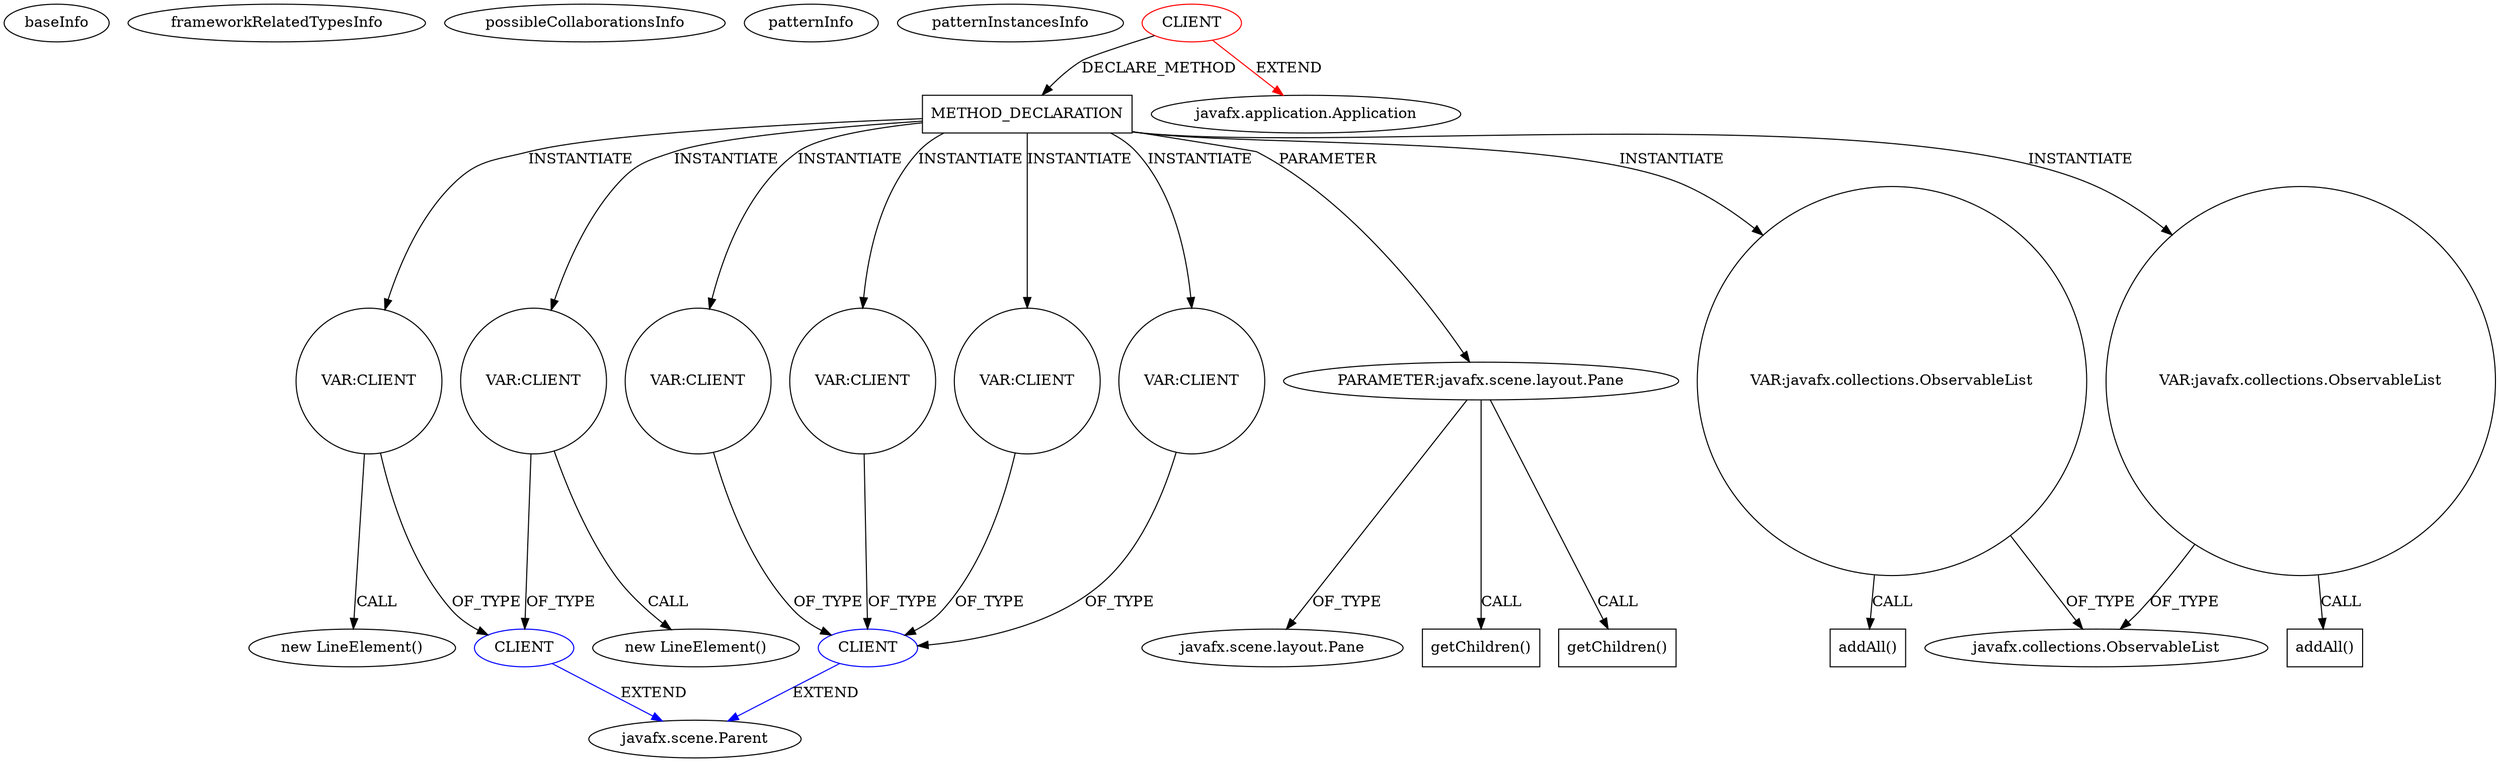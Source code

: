 digraph {
baseInfo[graphId=2928,category="pattern",isAnonymous=false,possibleRelation=true]
frameworkRelatedTypesInfo[0="javafx.application.Application"]
possibleCollaborationsInfo[0="2928~INSTANTIATION-CLIENT_METHOD_DECLARATION-INSTANTIATION-CLIENT_METHOD_DECLARATION-~javafx.application.Application ~javafx.scene.Parent ~false~false",1="2928~INSTANTIATION-CLIENT_METHOD_DECLARATION-INSTANTIATION-CLIENT_METHOD_DECLARATION-INSTANTIATION-CLIENT_METHOD_DECLARATION-INSTANTIATION-CLIENT_METHOD_DECLARATION-~javafx.application.Application ~javafx.scene.Parent ~false~false"]
patternInfo[frequency=2.0,patternRootClient=0]
patternInstancesInfo[0="Maxxa-MT-common~/Maxxa-MT-common/MT-common-master/src/cz/commons/example/graphics/node/DefaultNodeExample.java~DefaultNodeExample~922",1="Maxxa-MT-common~/Maxxa-MT-common/MT-common-master/src/cz/commons/example/graphics/branchNode/BranchElementExample.java~BranchElementExample~916"]
21[label="new LineElement()",vertexType="CONSTRUCTOR_CALL",isFrameworkType=false]
22[label="VAR:CLIENT",vertexType="VARIABLE_EXPRESION",isFrameworkType=false,shape=circle]
4[label="METHOD_DECLARATION",vertexType="CLIENT_METHOD_DECLARATION",isFrameworkType=false,shape=box]
0[label="CLIENT",vertexType="ROOT_CLIENT_CLASS_DECLARATION",isFrameworkType=false,color=red]
12[label="VAR:CLIENT",vertexType="VARIABLE_EXPRESION",isFrameworkType=false,shape=circle]
155[label="VAR:CLIENT",vertexType="VARIABLE_EXPRESION",isFrameworkType=false,shape=circle]
184[label="VAR:CLIENT",vertexType="VARIABLE_EXPRESION",isFrameworkType=false,shape=circle]
30[label="VAR:CLIENT",vertexType="VARIABLE_EXPRESION",isFrameworkType=false,shape=circle]
18[label="VAR:CLIENT",vertexType="VARIABLE_EXPRESION",isFrameworkType=false,shape=circle]
5[label="PARAMETER:javafx.scene.layout.Pane",vertexType="PARAMETER_DECLARATION",isFrameworkType=false]
6[label="javafx.scene.layout.Pane",vertexType="FRAMEWORK_CLASS_TYPE",isFrameworkType=false]
57[label="getChildren()",vertexType="INSIDE_CALL",isFrameworkType=false,shape=box]
190[label="getChildren()",vertexType="INSIDE_CALL",isFrameworkType=false,shape=box]
17[label="new LineElement()",vertexType="CONSTRUCTOR_CALL",isFrameworkType=false]
1[label="javafx.application.Application",vertexType="FRAMEWORK_CLASS_TYPE",isFrameworkType=false]
24[label="VAR:javafx.collections.ObservableList",vertexType="VARIABLE_EXPRESION",isFrameworkType=false,shape=circle]
26[label="javafx.collections.ObservableList",vertexType="FRAMEWORK_INTERFACE_TYPE",isFrameworkType=false]
53[label="VAR:javafx.collections.ObservableList",vertexType="VARIABLE_EXPRESION",isFrameworkType=false,shape=circle]
25[label="addAll()",vertexType="INSIDE_CALL",isFrameworkType=false,shape=box]
54[label="addAll()",vertexType="INSIDE_CALL",isFrameworkType=false,shape=box]
19[label="CLIENT",vertexType="REFERENCE_CLIENT_CLASS_DECLARATION",isFrameworkType=false,color=blue]
10[label="javafx.scene.Parent",vertexType="FRAMEWORK_CLASS_TYPE",isFrameworkType=false]
9[label="CLIENT",vertexType="REFERENCE_CLIENT_CLASS_DECLARATION",isFrameworkType=false,color=blue]
24->26[label="OF_TYPE"]
9->10[label="EXTEND",color=blue]
5->6[label="OF_TYPE"]
4->5[label="PARAMETER"]
18->17[label="CALL"]
5->190[label="CALL"]
22->21[label="CALL"]
4->18[label="INSTANTIATE"]
0->4[label="DECLARE_METHOD"]
18->19[label="OF_TYPE"]
4->30[label="INSTANTIATE"]
4->24[label="INSTANTIATE"]
4->184[label="INSTANTIATE"]
0->1[label="EXTEND",color=red]
53->26[label="OF_TYPE"]
184->9[label="OF_TYPE"]
155->9[label="OF_TYPE"]
22->19[label="OF_TYPE"]
4->53[label="INSTANTIATE"]
5->57[label="CALL"]
4->155[label="INSTANTIATE"]
4->12[label="INSTANTIATE"]
19->10[label="EXTEND",color=blue]
53->54[label="CALL"]
30->9[label="OF_TYPE"]
12->9[label="OF_TYPE"]
4->22[label="INSTANTIATE"]
24->25[label="CALL"]
}
